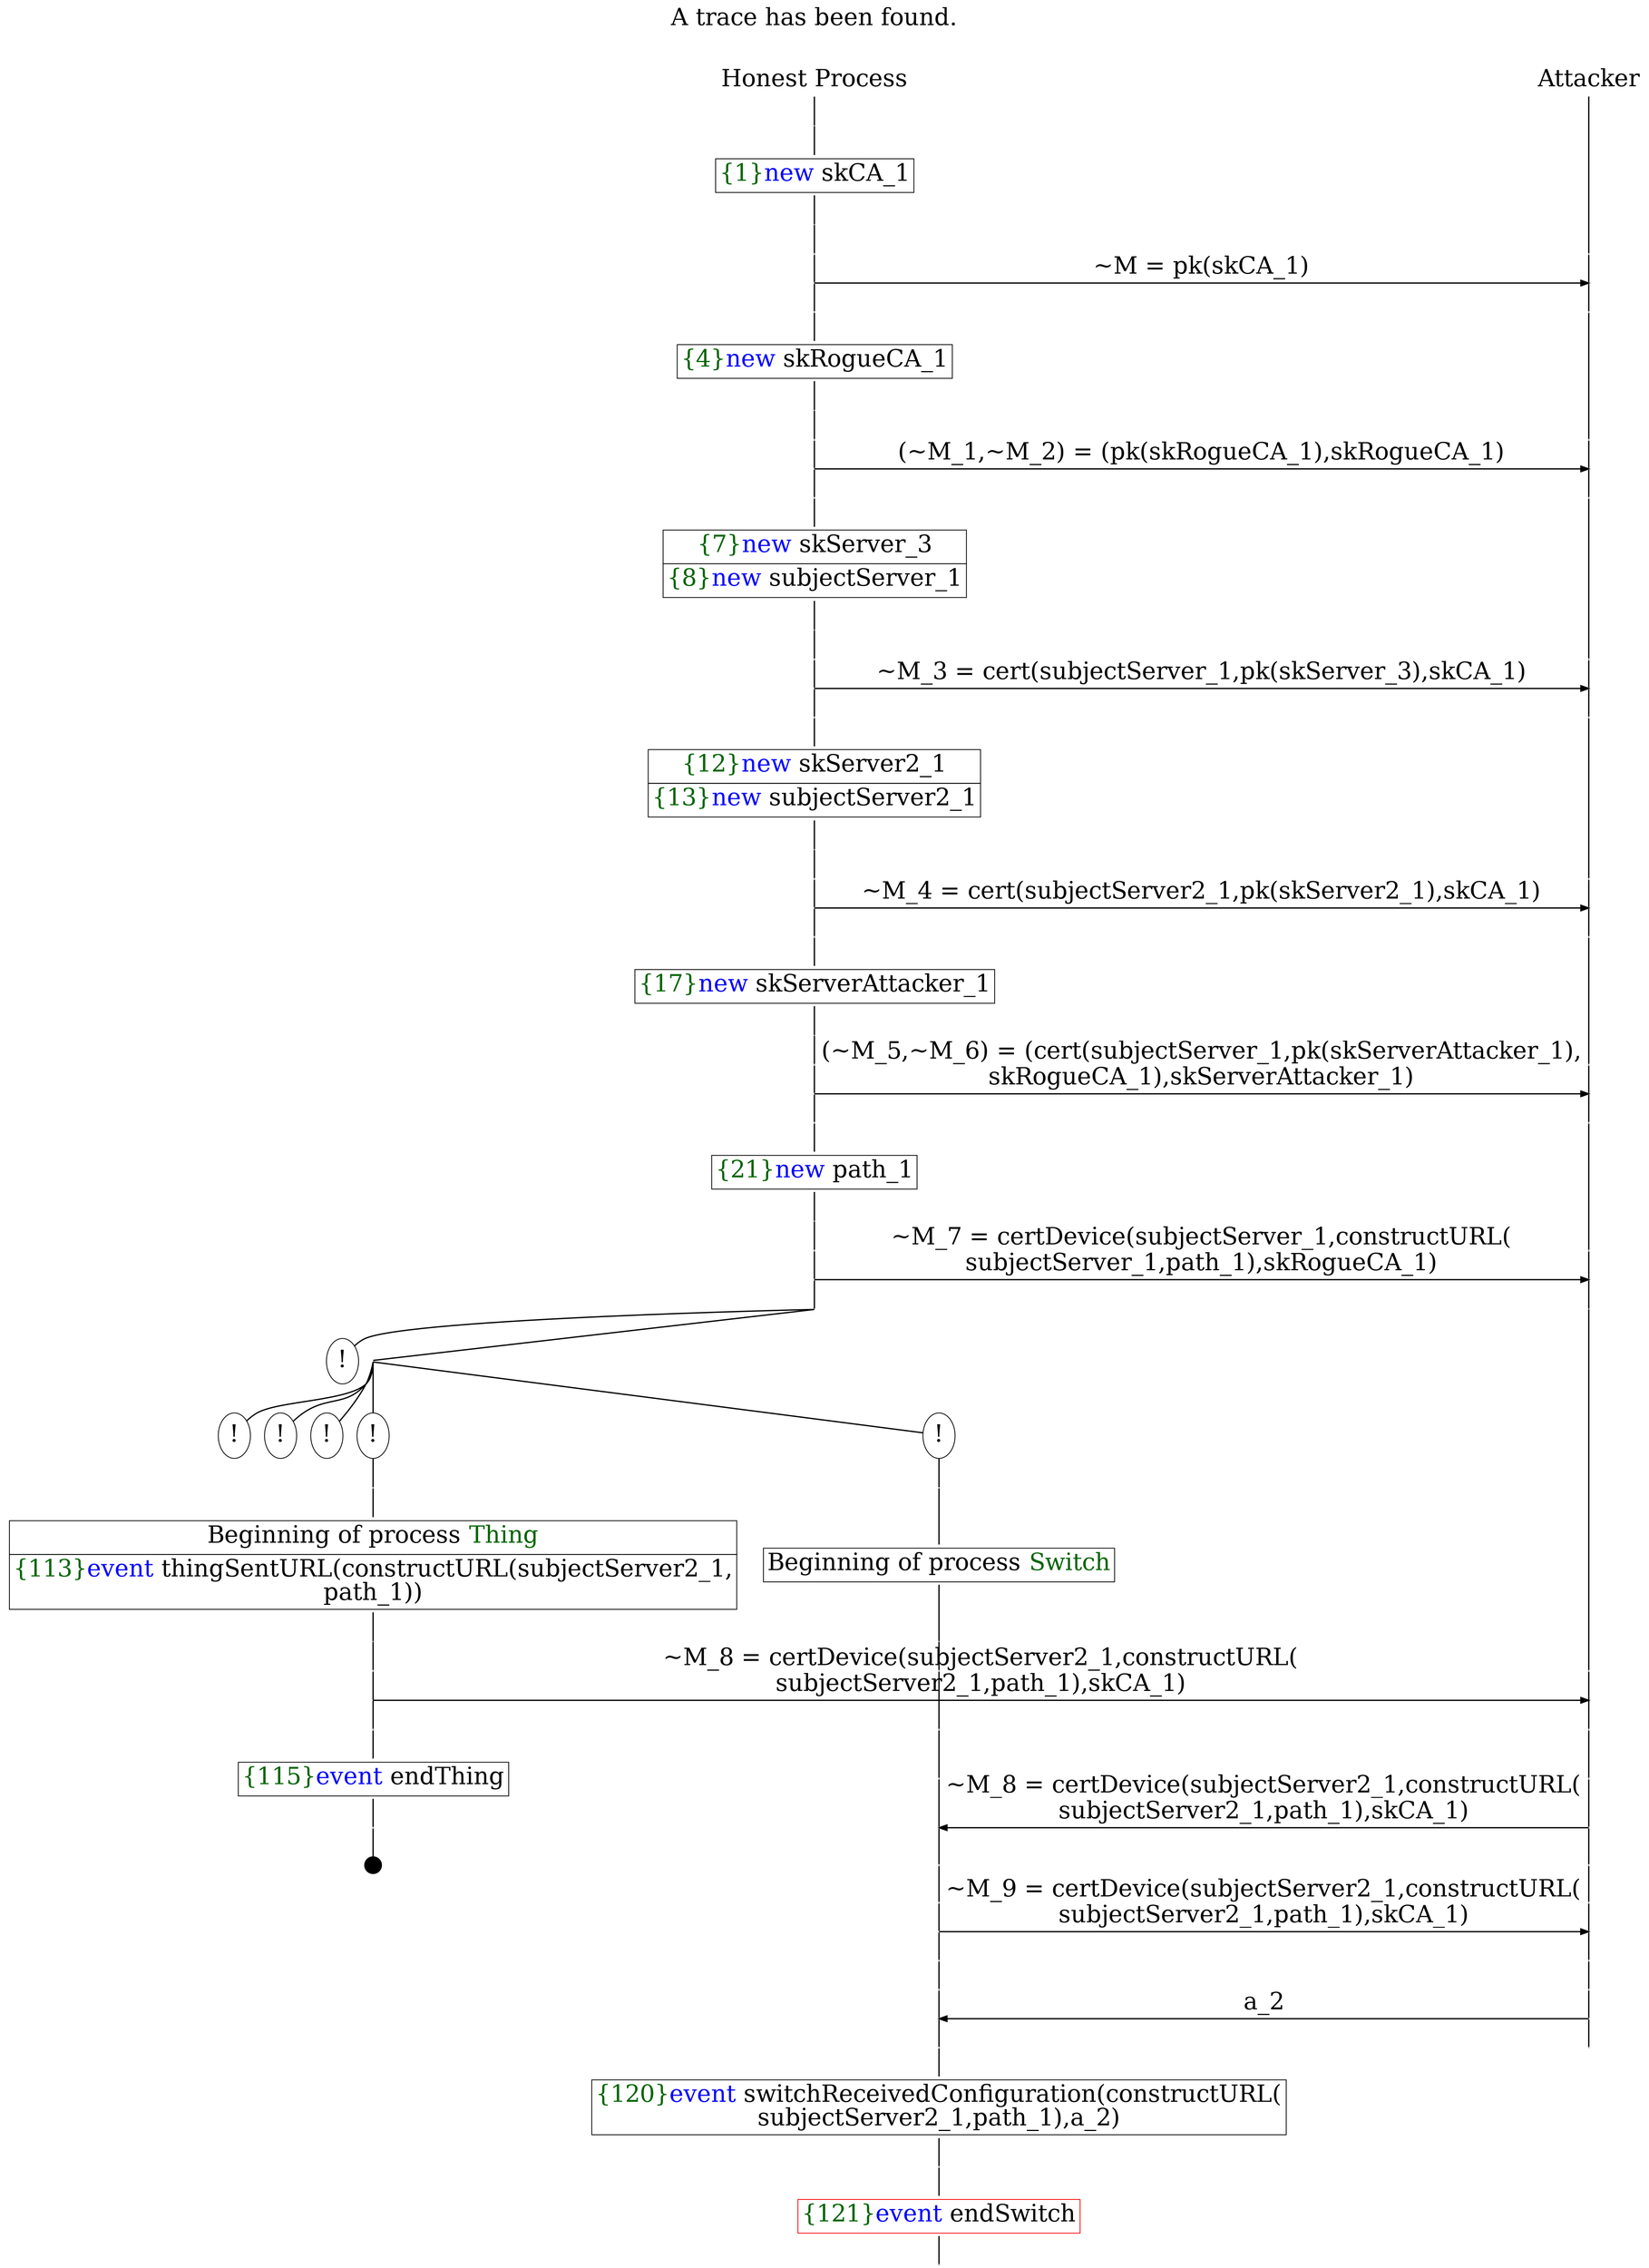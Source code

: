 digraph {
graph [ordering = out]
edge [arrowhead = none, penwidth = 1.6, fontsize = 30]
node [shape = point, width = 0, height = 0, fontsize = 30]
Trace [label = <A trace has been found.<br/>
>, shape = plaintext]
P0__0 [label = "Honest Process", shape = plaintext]
P__0 [label = "Attacker", shape = plaintext]
Trace -> P0__0 [label = "", style = invisible, weight = 100]{rank = same; P0__0 P__0}
P0__0 -> P0__1 [label = <>, weight = 100]
P0__1 -> P0__2 [label = <>, weight = 100]
P0__2 [shape = plaintext, label = <<TABLE BORDER="0" CELLBORDER="1" CELLSPACING="0" CELLPADDING="4"> <TR><TD><FONT COLOR="darkgreen">{1}</FONT><FONT COLOR="blue">new </FONT>skCA_1</TD></TR></TABLE>>]
P0__2 -> P0__3 [label = <>, weight = 100]
P0__3 -> P0__4 [label = <>, weight = 100]
P__0 -> P__1 [label = <>, weight = 100]
{rank = same; P__1 P0__4}
P0__4 -> P0__5 [label = <>, weight = 100]
P__1 -> P__2 [label = <>, weight = 100]
{rank = same; P__2 P0__5}
P0__5 -> P__2 [label = <~M = pk(skCA_1)>, arrowhead = normal]
P0__5 -> P0__6 [label = <>, weight = 100]
P__2 -> P__3 [label = <>, weight = 100]
{rank = same; P__3 P0__6}
P0__6 -> P0__7 [label = <>, weight = 100]
P0__7 [shape = plaintext, label = <<TABLE BORDER="0" CELLBORDER="1" CELLSPACING="0" CELLPADDING="4"> <TR><TD><FONT COLOR="darkgreen">{4}</FONT><FONT COLOR="blue">new </FONT>skRogueCA_1</TD></TR></TABLE>>]
P0__7 -> P0__8 [label = <>, weight = 100]
P0__8 -> P0__9 [label = <>, weight = 100]
P__3 -> P__4 [label = <>, weight = 100]
{rank = same; P__4 P0__9}
P0__9 -> P0__10 [label = <>, weight = 100]
P__4 -> P__5 [label = <>, weight = 100]
{rank = same; P__5 P0__10}
P0__10 -> P__5 [label = <(~M_1,~M_2) = (pk(skRogueCA_1),skRogueCA_1)>, arrowhead = normal]
P0__10 -> P0__11 [label = <>, weight = 100]
P__5 -> P__6 [label = <>, weight = 100]
{rank = same; P__6 P0__11}
P0__11 -> P0__12 [label = <>, weight = 100]
P0__12 [shape = plaintext, label = <<TABLE BORDER="0" CELLBORDER="1" CELLSPACING="0" CELLPADDING="4"> <TR><TD><FONT COLOR="darkgreen">{7}</FONT><FONT COLOR="blue">new </FONT>skServer_3</TD></TR><TR><TD><FONT COLOR="darkgreen">{8}</FONT><FONT COLOR="blue">new </FONT>subjectServer_1</TD></TR></TABLE>>]
P0__12 -> P0__13 [label = <>, weight = 100]
P0__13 -> P0__14 [label = <>, weight = 100]
P__6 -> P__7 [label = <>, weight = 100]
{rank = same; P__7 P0__14}
P0__14 -> P0__15 [label = <>, weight = 100]
P__7 -> P__8 [label = <>, weight = 100]
{rank = same; P__8 P0__15}
P0__15 -> P__8 [label = <~M_3 = cert(subjectServer_1,pk(skServer_3),skCA_1)>, arrowhead = normal]
P0__15 -> P0__16 [label = <>, weight = 100]
P__8 -> P__9 [label = <>, weight = 100]
{rank = same; P__9 P0__16}
P0__16 -> P0__17 [label = <>, weight = 100]
P0__17 [shape = plaintext, label = <<TABLE BORDER="0" CELLBORDER="1" CELLSPACING="0" CELLPADDING="4"> <TR><TD><FONT COLOR="darkgreen">{12}</FONT><FONT COLOR="blue">new </FONT>skServer2_1</TD></TR><TR><TD><FONT COLOR="darkgreen">{13}</FONT><FONT COLOR="blue">new </FONT>subjectServer2_1</TD></TR></TABLE>>]
P0__17 -> P0__18 [label = <>, weight = 100]
P0__18 -> P0__19 [label = <>, weight = 100]
P__9 -> P__10 [label = <>, weight = 100]
{rank = same; P__10 P0__19}
P0__19 -> P0__20 [label = <>, weight = 100]
P__10 -> P__11 [label = <>, weight = 100]
{rank = same; P__11 P0__20}
P0__20 -> P__11 [label = <~M_4 = cert(subjectServer2_1,pk(skServer2_1),skCA_1)>, arrowhead = normal]
P0__20 -> P0__21 [label = <>, weight = 100]
P__11 -> P__12 [label = <>, weight = 100]
{rank = same; P__12 P0__21}
P0__21 -> P0__22 [label = <>, weight = 100]
P0__22 [shape = plaintext, label = <<TABLE BORDER="0" CELLBORDER="1" CELLSPACING="0" CELLPADDING="4"> <TR><TD><FONT COLOR="darkgreen">{17}</FONT><FONT COLOR="blue">new </FONT>skServerAttacker_1</TD></TR></TABLE>>]
P0__22 -> P0__23 [label = <>, weight = 100]
P0__23 -> P0__24 [label = <>, weight = 100]
P__12 -> P__13 [label = <>, weight = 100]
{rank = same; P__13 P0__24}
P0__24 -> P0__25 [label = <>, weight = 100]
P__13 -> P__14 [label = <>, weight = 100]
{rank = same; P__14 P0__25}
P0__25 -> P__14 [label = <(~M_5,~M_6) = (cert(subjectServer_1,pk(skServerAttacker_1),<br/>
skRogueCA_1),skServerAttacker_1)>, arrowhead = normal]
P0__25 -> P0__26 [label = <>, weight = 100]
P__14 -> P__15 [label = <>, weight = 100]
{rank = same; P__15 P0__26}
P0__26 -> P0__27 [label = <>, weight = 100]
P0__27 [shape = plaintext, label = <<TABLE BORDER="0" CELLBORDER="1" CELLSPACING="0" CELLPADDING="4"> <TR><TD><FONT COLOR="darkgreen">{21}</FONT><FONT COLOR="blue">new </FONT>path_1</TD></TR></TABLE>>]
P0__27 -> P0__28 [label = <>, weight = 100]
P0__28 -> P0__29 [label = <>, weight = 100]
P__15 -> P__16 [label = <>, weight = 100]
{rank = same; P__16 P0__29}
P0__29 -> P0__30 [label = <>, weight = 100]
P__16 -> P__17 [label = <>, weight = 100]
{rank = same; P__17 P0__30}
P0__30 -> P__17 [label = <~M_7 = certDevice(subjectServer_1,constructURL(<br/>
subjectServer_1,path_1),skRogueCA_1)>, arrowhead = normal]
P0__30 -> P0__31 [label = <>, weight = 100]
P__17 -> P__18 [label = <>, weight = 100]
{rank = same; P__18 P0__31}
/*RPar */
P0__31 -> P0_1__31 [label = <>]
P0__31 -> P0_0__31 [label = <>]
P0__31 [label = "", fixedsize = false, width = 0, height = 0, shape = none]
{rank = same; P0_0__31 P0_1__31}
/*RPar */
P0_0__31 -> P0_0_4__31 [label = <>]
P0_0__31 -> P0_0_3__31 [label = <>]
P0_0__31 -> P0_0_2__31 [label = <>]
P0_0__31 -> P0_0_1__31 [label = <>]
P0_0__31 -> P0_0_0__31 [label = <>]
P0_0__31 [label = "", fixedsize = false, width = 0, height = 0, shape = none]
{rank = same; P0_0_0__31 P0_0_1__31 P0_0_2__31 P0_0_3__31 P0_0_4__31}
P0_0_0__31 [label = "!", shape = ellipse]
P0_0_0_0__31 [label = "", fixedsize = false, width = 0, height = 0, shape = none]
P0_0_0__31 -> P0_0_0_0__31 [label = <>, weight = 100]
P0_0_0_0__31 -> P0_0_0_0__32 [label = <>, weight = 100]
P0_0_0_0__32 [shape = plaintext, label = <<TABLE BORDER="0" CELLBORDER="1" CELLSPACING="0" CELLPADDING="4"> <TR><TD>Beginning of process <FONT COLOR="darkgreen">Switch</FONT></TD></TR></TABLE>>]
P0_0_0_0__32 -> P0_0_0_0__33 [label = <>, weight = 100]
P0_0_1__31 [label = "!", shape = ellipse]
P0_0_1_0__31 [label = "", fixedsize = false, width = 0, height = 0, shape = none]
P0_0_1__31 -> P0_0_1_0__31 [label = <>, weight = 100]
P0_0_1_0__31 -> P0_0_1_0__32 [label = <>, weight = 100]
P0_0_1_0__32 [shape = plaintext, label = <<TABLE BORDER="0" CELLBORDER="1" CELLSPACING="0" CELLPADDING="4"> <TR><TD>Beginning of process <FONT COLOR="darkgreen">Thing</FONT></TD></TR><TR><TD><FONT COLOR="darkgreen">{113}</FONT><FONT COLOR="blue">event</FONT> thingSentURL(constructURL(subjectServer2_1,<br/>
path_1))</TD></TR></TABLE>>]
P0_0_1_0__32 -> P0_0_1_0__33 [label = <>, weight = 100]
P0_0_1_0__33 -> P0_0_1_0__34 [label = <>, weight = 100]
P0_0_0_0__33 -> P0_0_0_0__34 [label = <>, weight = 100]
P__18 -> P__19 [label = <>, weight = 100]
{rank = same; P__19 P0_0_0_0__34 P0_0_1_0__34}
P0_0_1_0__34 -> P0_0_1_0__35 [label = <>, weight = 100]
P__19 -> P__20 [label = <>, weight = 100]
{rank = same; P__20 P0_0_1_0__35}
P0_0_1_0__35 -> P__20 [label = <~M_8 = certDevice(subjectServer2_1,constructURL(<br/>
subjectServer2_1,path_1),skCA_1)>, arrowhead = normal]
P0_0_1_0__35 -> P0_0_1_0__36 [label = <>, weight = 100]
P0_0_0_0__34 -> P0_0_0_0__35 [label = <>, weight = 100]
P__20 -> P__21 [label = <>, weight = 100]
{rank = same; P__21 P0_0_0_0__35 P0_0_1_0__36}
P0_0_1_0__36 -> P0_0_1_0__37 [label = <>, weight = 100]
P0_0_1_0__37 [shape = plaintext, label = <<TABLE BORDER="0" CELLBORDER="1" CELLSPACING="0" CELLPADDING="4"> <TR><TD><FONT COLOR="darkgreen">{115}</FONT><FONT COLOR="blue">event</FONT> endThing</TD></TR></TABLE>>]
P0_0_1_0__37 -> P0_0_1_0__38 [label = <>, weight = 100]
P0_0_1_0__39 [label = "", width = 0.3, height = 0.3]
P0_0_1_0__38 -> P0_0_1_0__39 [label = <>, weight = 100]
P0_0_2__31 [label = "!", shape = ellipse]
P0_0_3__31 [label = "!", shape = ellipse]
P0_0_4__31 [label = "!", shape = ellipse]
P0_1__31 [label = "!", shape = ellipse]
P0_0_0_0__35 -> P0_0_0_0__36 [label = <>, weight = 100]
P__21 -> P__22 [label = <>, weight = 100]
{rank = same; P__22 P0_0_0_0__36}
P0_0_0_0__36 -> P0_0_0_0__37 [label = <>, weight = 100]
P__22 -> P__23 [label = <>, weight = 100]
{rank = same; P__23 P0_0_0_0__37}
P0_0_0_0__37 -> P__23 [label = <~M_8 = certDevice(subjectServer2_1,constructURL(<br/>
subjectServer2_1,path_1),skCA_1)>, dir = back, arrowhead = normal]
P0_0_0_0__37 -> P0_0_0_0__38 [label = <>, weight = 100]
P__23 -> P__24 [label = <>, weight = 100]
{rank = same; P__24 P0_0_0_0__38}
P0_0_0_0__38 -> P0_0_0_0__39 [label = <>, weight = 100]
P__24 -> P__25 [label = <>, weight = 100]
{rank = same; P__25 P0_0_0_0__39}
P0_0_0_0__39 -> P0_0_0_0__40 [label = <>, weight = 100]
P__25 -> P__26 [label = <>, weight = 100]
{rank = same; P__26 P0_0_0_0__40}
P0_0_0_0__40 -> P__26 [label = <~M_9 = certDevice(subjectServer2_1,constructURL(<br/>
subjectServer2_1,path_1),skCA_1)>, arrowhead = normal]
P0_0_0_0__40 -> P0_0_0_0__41 [label = <>, weight = 100]
P__26 -> P__27 [label = <>, weight = 100]
{rank = same; P__27 P0_0_0_0__41}
P0_0_0_0__41 -> P0_0_0_0__42 [label = <>, weight = 100]
P__27 -> P__28 [label = <>, weight = 100]
{rank = same; P__28 P0_0_0_0__42}
P0_0_0_0__42 -> P0_0_0_0__43 [label = <>, weight = 100]
P__28 -> P__29 [label = <>, weight = 100]
{rank = same; P__29 P0_0_0_0__43}
P0_0_0_0__43 -> P__29 [label = <a_2>, dir = back, arrowhead = normal]
P0_0_0_0__43 -> P0_0_0_0__44 [label = <>, weight = 100]
P__29 -> P__30 [label = <>, weight = 100]
{rank = same; P__30 P0_0_0_0__44}
P0_0_0_0__44 -> P0_0_0_0__45 [label = <>, weight = 100]
P0_0_0_0__45 [shape = plaintext, label = <<TABLE BORDER="0" CELLBORDER="1" CELLSPACING="0" CELLPADDING="4"> <TR><TD><FONT COLOR="darkgreen">{120}</FONT><FONT COLOR="blue">event</FONT> switchReceivedConfiguration(constructURL(<br/>
subjectServer2_1,path_1),a_2)</TD></TR></TABLE>>]
P0_0_0_0__45 -> P0_0_0_0__46 [label = <>, weight = 100]
P0_0_0_0__46 -> P0_0_0_0__47 [label = <>, weight = 100]
P0_0_0_0__47 [color = red, shape = plaintext, label = <<TABLE BORDER="0" CELLBORDER="1" CELLSPACING="0" CELLPADDING="4"> <TR><TD><FONT COLOR="darkgreen">{121}</FONT><FONT COLOR="blue">event</FONT> endSwitch</TD></TR></TABLE>>]
P0_0_0_0__47 -> P0_0_0_0__48 [label = <>, weight = 100]
}